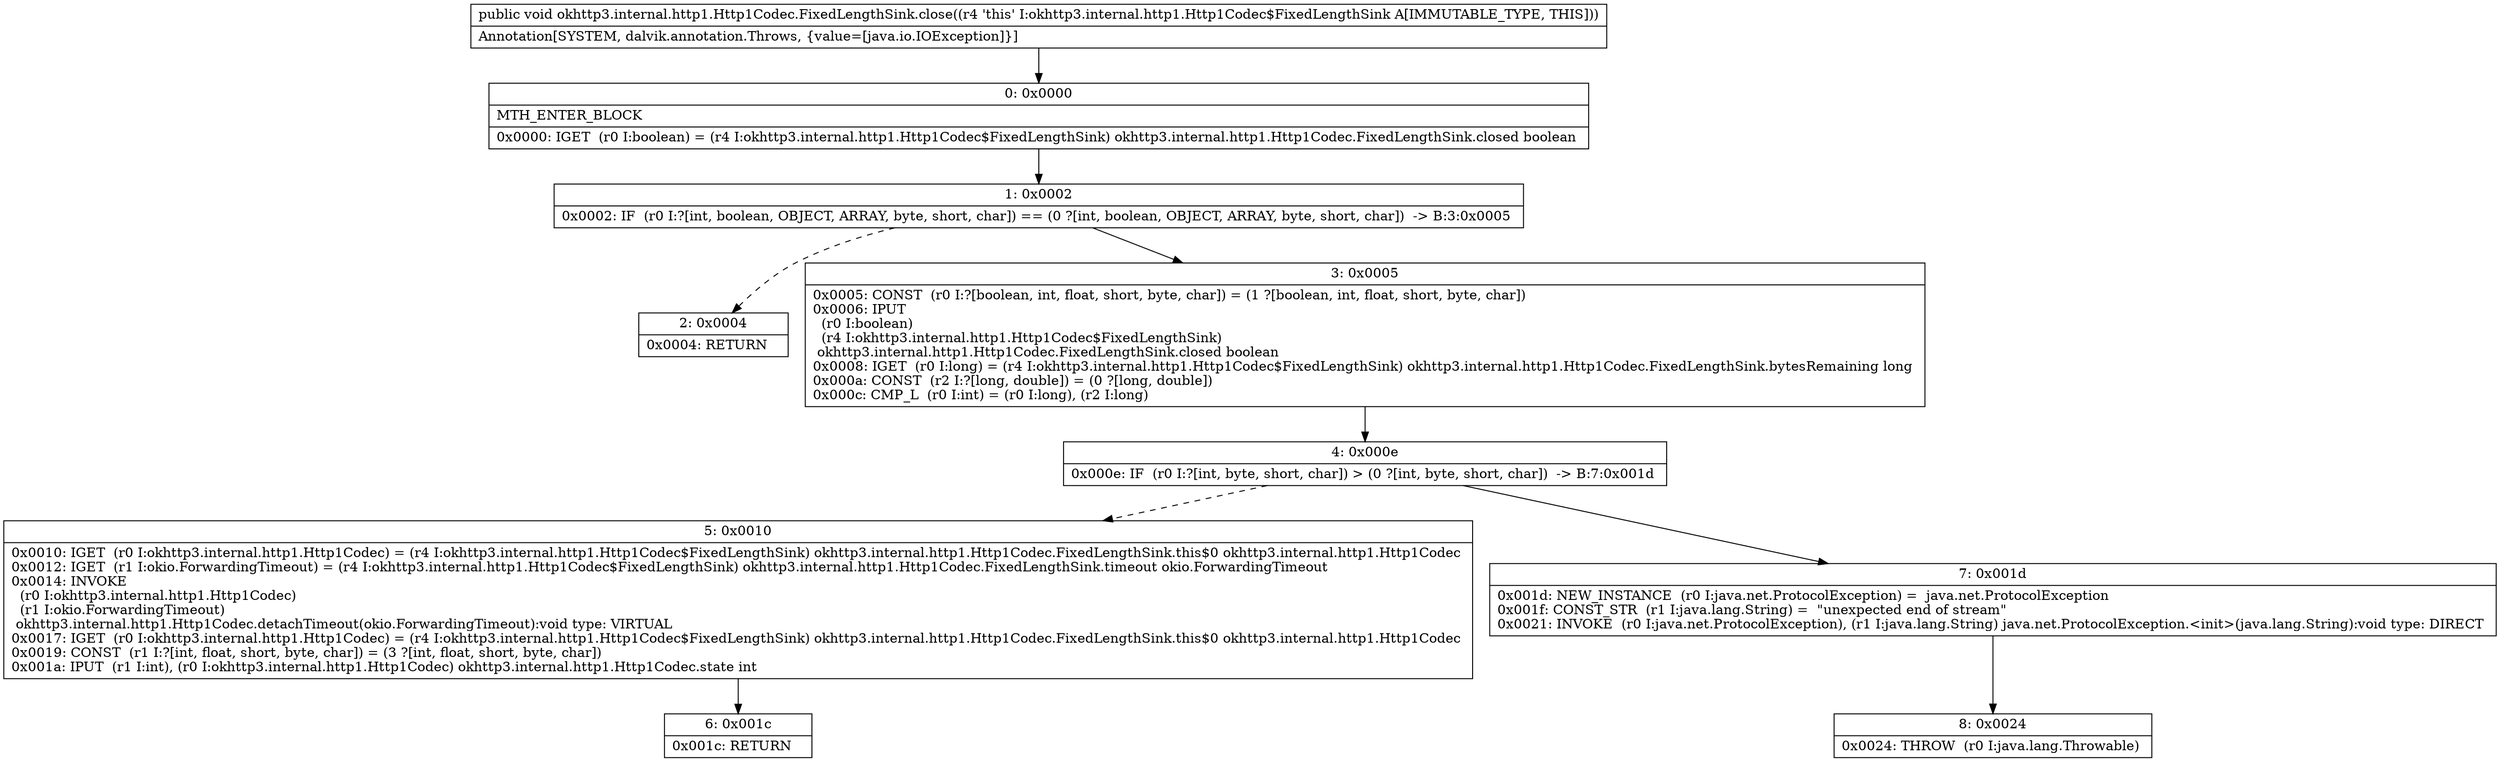 digraph "CFG forokhttp3.internal.http1.Http1Codec.FixedLengthSink.close()V" {
Node_0 [shape=record,label="{0\:\ 0x0000|MTH_ENTER_BLOCK\l|0x0000: IGET  (r0 I:boolean) = (r4 I:okhttp3.internal.http1.Http1Codec$FixedLengthSink) okhttp3.internal.http1.Http1Codec.FixedLengthSink.closed boolean \l}"];
Node_1 [shape=record,label="{1\:\ 0x0002|0x0002: IF  (r0 I:?[int, boolean, OBJECT, ARRAY, byte, short, char]) == (0 ?[int, boolean, OBJECT, ARRAY, byte, short, char])  \-\> B:3:0x0005 \l}"];
Node_2 [shape=record,label="{2\:\ 0x0004|0x0004: RETURN   \l}"];
Node_3 [shape=record,label="{3\:\ 0x0005|0x0005: CONST  (r0 I:?[boolean, int, float, short, byte, char]) = (1 ?[boolean, int, float, short, byte, char]) \l0x0006: IPUT  \l  (r0 I:boolean)\l  (r4 I:okhttp3.internal.http1.Http1Codec$FixedLengthSink)\l okhttp3.internal.http1.Http1Codec.FixedLengthSink.closed boolean \l0x0008: IGET  (r0 I:long) = (r4 I:okhttp3.internal.http1.Http1Codec$FixedLengthSink) okhttp3.internal.http1.Http1Codec.FixedLengthSink.bytesRemaining long \l0x000a: CONST  (r2 I:?[long, double]) = (0 ?[long, double]) \l0x000c: CMP_L  (r0 I:int) = (r0 I:long), (r2 I:long) \l}"];
Node_4 [shape=record,label="{4\:\ 0x000e|0x000e: IF  (r0 I:?[int, byte, short, char]) \> (0 ?[int, byte, short, char])  \-\> B:7:0x001d \l}"];
Node_5 [shape=record,label="{5\:\ 0x0010|0x0010: IGET  (r0 I:okhttp3.internal.http1.Http1Codec) = (r4 I:okhttp3.internal.http1.Http1Codec$FixedLengthSink) okhttp3.internal.http1.Http1Codec.FixedLengthSink.this$0 okhttp3.internal.http1.Http1Codec \l0x0012: IGET  (r1 I:okio.ForwardingTimeout) = (r4 I:okhttp3.internal.http1.Http1Codec$FixedLengthSink) okhttp3.internal.http1.Http1Codec.FixedLengthSink.timeout okio.ForwardingTimeout \l0x0014: INVOKE  \l  (r0 I:okhttp3.internal.http1.Http1Codec)\l  (r1 I:okio.ForwardingTimeout)\l okhttp3.internal.http1.Http1Codec.detachTimeout(okio.ForwardingTimeout):void type: VIRTUAL \l0x0017: IGET  (r0 I:okhttp3.internal.http1.Http1Codec) = (r4 I:okhttp3.internal.http1.Http1Codec$FixedLengthSink) okhttp3.internal.http1.Http1Codec.FixedLengthSink.this$0 okhttp3.internal.http1.Http1Codec \l0x0019: CONST  (r1 I:?[int, float, short, byte, char]) = (3 ?[int, float, short, byte, char]) \l0x001a: IPUT  (r1 I:int), (r0 I:okhttp3.internal.http1.Http1Codec) okhttp3.internal.http1.Http1Codec.state int \l}"];
Node_6 [shape=record,label="{6\:\ 0x001c|0x001c: RETURN   \l}"];
Node_7 [shape=record,label="{7\:\ 0x001d|0x001d: NEW_INSTANCE  (r0 I:java.net.ProtocolException) =  java.net.ProtocolException \l0x001f: CONST_STR  (r1 I:java.lang.String) =  \"unexpected end of stream\" \l0x0021: INVOKE  (r0 I:java.net.ProtocolException), (r1 I:java.lang.String) java.net.ProtocolException.\<init\>(java.lang.String):void type: DIRECT \l}"];
Node_8 [shape=record,label="{8\:\ 0x0024|0x0024: THROW  (r0 I:java.lang.Throwable) \l}"];
MethodNode[shape=record,label="{public void okhttp3.internal.http1.Http1Codec.FixedLengthSink.close((r4 'this' I:okhttp3.internal.http1.Http1Codec$FixedLengthSink A[IMMUTABLE_TYPE, THIS]))  | Annotation[SYSTEM, dalvik.annotation.Throws, \{value=[java.io.IOException]\}]\l}"];
MethodNode -> Node_0;
Node_0 -> Node_1;
Node_1 -> Node_2[style=dashed];
Node_1 -> Node_3;
Node_3 -> Node_4;
Node_4 -> Node_5[style=dashed];
Node_4 -> Node_7;
Node_5 -> Node_6;
Node_7 -> Node_8;
}


